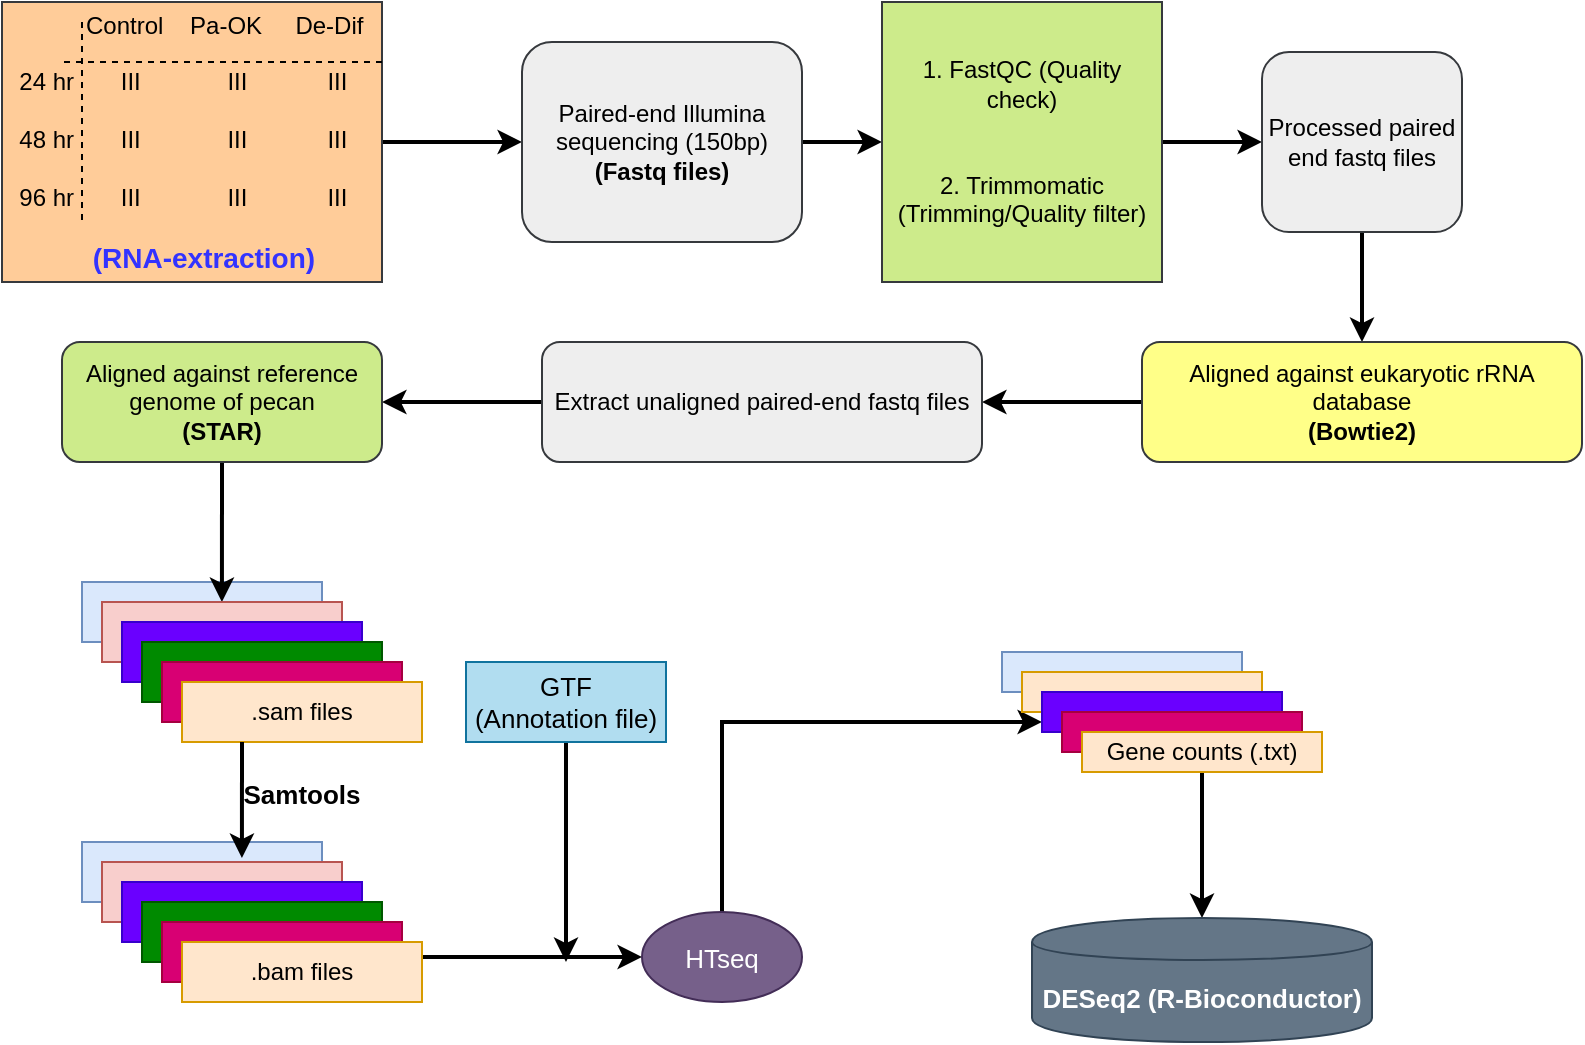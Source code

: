 <mxfile version="12.9.14" type="github">
  <diagram id="3HDFvIetTPBBvEMZclZ0" name="Page-1">
    <mxGraphModel dx="1809" dy="2660" grid="1" gridSize="10" guides="1" tooltips="1" connect="1" arrows="1" fold="1" page="1" pageScale="1" pageWidth="850" pageHeight="1100" math="0" shadow="0">
      <root>
        <mxCell id="0" />
        <mxCell id="1" parent="0" />
        <mxCell id="MbkeHWpkh6mdkT8xZG1D-29" value="" style="rounded=0;whiteSpace=wrap;html=1;align=center;fillColor=#dae8fc;strokeColor=#6c8ebf;" vertex="1" parent="1">
          <mxGeometry x="-780" y="-1840" width="120" height="30" as="geometry" />
        </mxCell>
        <mxCell id="MbkeHWpkh6mdkT8xZG1D-5" style="edgeStyle=orthogonalEdgeStyle;rounded=0;orthogonalLoop=1;jettySize=auto;html=1;exitX=1;exitY=0.5;exitDx=0;exitDy=0;entryX=0;entryY=0.5;entryDx=0;entryDy=0;strokeColor=#000000;strokeWidth=2;" edge="1" parent="1" source="ArJFxkqIO9tiFq1VX1RK-9" target="MbkeHWpkh6mdkT8xZG1D-1">
          <mxGeometry relative="1" as="geometry" />
        </mxCell>
        <mxCell id="ArJFxkqIO9tiFq1VX1RK-9" value="&amp;nbsp; &amp;nbsp; &amp;nbsp; &amp;nbsp; &amp;nbsp; &amp;nbsp; Control&amp;nbsp; &amp;nbsp; Pa-OK&amp;nbsp; &amp;nbsp; &amp;nbsp;De-Dif&lt;br&gt;&lt;br&gt;&amp;nbsp; 24 hr&amp;nbsp; &amp;nbsp; &amp;nbsp; &amp;nbsp;III&amp;nbsp; &amp;nbsp; &amp;nbsp; &amp;nbsp; &amp;nbsp; &amp;nbsp; &amp;nbsp;III&amp;nbsp; &amp;nbsp; &amp;nbsp; &amp;nbsp; &amp;nbsp; &amp;nbsp; III&lt;br&gt;&lt;br&gt;&amp;nbsp; 48 hr&amp;nbsp; &amp;nbsp; &amp;nbsp; &amp;nbsp;III&amp;nbsp; &amp;nbsp; &amp;nbsp; &amp;nbsp; &amp;nbsp; &amp;nbsp; &amp;nbsp;III&amp;nbsp; &amp;nbsp; &amp;nbsp; &amp;nbsp; &amp;nbsp; &amp;nbsp; III&lt;br&gt;&lt;br&gt;&amp;nbsp; 96 hr&amp;nbsp; &amp;nbsp; &amp;nbsp; &amp;nbsp;III&amp;nbsp; &amp;nbsp; &amp;nbsp; &amp;nbsp; &amp;nbsp; &amp;nbsp; &amp;nbsp;III&amp;nbsp; &amp;nbsp; &amp;nbsp; &amp;nbsp; &amp;nbsp; &amp;nbsp; III&lt;br&gt;&lt;br&gt;&amp;nbsp; &amp;nbsp; &amp;nbsp; &amp;nbsp; &amp;nbsp; &amp;nbsp; &amp;nbsp;&lt;b&gt;&lt;font style=&quot;font-size: 14px&quot; color=&quot;#3333ff&quot;&gt;(RNA-extraction)&lt;/font&gt;&lt;/b&gt;" style="rounded=0;whiteSpace=wrap;html=1;align=left;fillColor=#ffcc99;strokeColor=#36393d;" parent="1" vertex="1">
          <mxGeometry x="-820" y="-2130" width="190" height="140" as="geometry" />
        </mxCell>
        <mxCell id="ArJFxkqIO9tiFq1VX1RK-10" value="" style="endArrow=none;html=1;strokeColor=#000000;dashed=1;" parent="1" edge="1">
          <mxGeometry width="50" height="50" relative="1" as="geometry">
            <mxPoint x="-789" y="-2100" as="sourcePoint" />
            <mxPoint x="-629" y="-2100" as="targetPoint" />
          </mxGeometry>
        </mxCell>
        <mxCell id="ArJFxkqIO9tiFq1VX1RK-11" value="" style="endArrow=none;html=1;strokeColor=#000000;dashed=1;" parent="1" edge="1">
          <mxGeometry width="50" height="50" relative="1" as="geometry">
            <mxPoint x="-780" y="-2120" as="sourcePoint" />
            <mxPoint x="-780" y="-2020" as="targetPoint" />
          </mxGeometry>
        </mxCell>
        <mxCell id="MbkeHWpkh6mdkT8xZG1D-7" value="" style="edgeStyle=orthogonalEdgeStyle;rounded=0;orthogonalLoop=1;jettySize=auto;html=1;strokeColor=#000000;strokeWidth=2;" edge="1" parent="1" source="MbkeHWpkh6mdkT8xZG1D-1" target="MbkeHWpkh6mdkT8xZG1D-6">
          <mxGeometry relative="1" as="geometry" />
        </mxCell>
        <mxCell id="MbkeHWpkh6mdkT8xZG1D-1" value="Paired-end Illumina sequencing (150bp)&lt;br&gt;&lt;b&gt;(Fastq files)&lt;/b&gt;" style="rounded=1;whiteSpace=wrap;html=1;fillColor=#eeeeee;strokeColor=#36393d;" vertex="1" parent="1">
          <mxGeometry x="-560" y="-2110" width="140" height="100" as="geometry" />
        </mxCell>
        <mxCell id="MbkeHWpkh6mdkT8xZG1D-11" value="" style="edgeStyle=orthogonalEdgeStyle;rounded=0;orthogonalLoop=1;jettySize=auto;html=1;strokeColor=#000000;strokeWidth=2;" edge="1" parent="1" source="MbkeHWpkh6mdkT8xZG1D-6" target="MbkeHWpkh6mdkT8xZG1D-10">
          <mxGeometry relative="1" as="geometry" />
        </mxCell>
        <mxCell id="MbkeHWpkh6mdkT8xZG1D-6" value="1. FastQC (Quality check)&lt;br&gt;&lt;br&gt;&lt;br&gt;2. Trimmomatic (Trimming/Quality filter)" style="rounded=0;whiteSpace=wrap;html=1;fillColor=#cdeb8b;strokeColor=#36393d;align=center;" vertex="1" parent="1">
          <mxGeometry x="-380" y="-2130" width="140" height="140" as="geometry" />
        </mxCell>
        <mxCell id="MbkeHWpkh6mdkT8xZG1D-18" style="edgeStyle=orthogonalEdgeStyle;rounded=0;orthogonalLoop=1;jettySize=auto;html=1;entryX=0.5;entryY=0;entryDx=0;entryDy=0;strokeColor=#000000;strokeWidth=2;" edge="1" parent="1" source="MbkeHWpkh6mdkT8xZG1D-10" target="MbkeHWpkh6mdkT8xZG1D-12">
          <mxGeometry relative="1" as="geometry" />
        </mxCell>
        <mxCell id="MbkeHWpkh6mdkT8xZG1D-10" value="Processed paired end fastq files" style="rounded=1;whiteSpace=wrap;html=1;align=center;fillColor=#eeeeee;strokeColor=#36393d;" vertex="1" parent="1">
          <mxGeometry x="-190" y="-2105" width="100" height="90" as="geometry" />
        </mxCell>
        <mxCell id="MbkeHWpkh6mdkT8xZG1D-25" value="" style="edgeStyle=orthogonalEdgeStyle;rounded=0;orthogonalLoop=1;jettySize=auto;html=1;strokeColor=#000000;strokeWidth=2;" edge="1" parent="1" source="MbkeHWpkh6mdkT8xZG1D-12" target="MbkeHWpkh6mdkT8xZG1D-24">
          <mxGeometry relative="1" as="geometry" />
        </mxCell>
        <mxCell id="MbkeHWpkh6mdkT8xZG1D-12" value="Aligned against eukaryotic rRNA database&lt;br&gt;&lt;b&gt;(Bowtie2)&lt;/b&gt;" style="rounded=1;whiteSpace=wrap;html=1;align=center;fillColor=#ffff88;strokeColor=#36393d;" vertex="1" parent="1">
          <mxGeometry x="-250" y="-1960" width="220" height="60" as="geometry" />
        </mxCell>
        <mxCell id="MbkeHWpkh6mdkT8xZG1D-27" value="" style="edgeStyle=orthogonalEdgeStyle;rounded=0;orthogonalLoop=1;jettySize=auto;html=1;strokeColor=#000000;strokeWidth=2;" edge="1" parent="1" source="MbkeHWpkh6mdkT8xZG1D-24" target="MbkeHWpkh6mdkT8xZG1D-26">
          <mxGeometry relative="1" as="geometry" />
        </mxCell>
        <mxCell id="MbkeHWpkh6mdkT8xZG1D-24" value="Extract unaligned paired-end fastq files" style="rounded=1;whiteSpace=wrap;html=1;align=center;fillColor=#eeeeee;strokeColor=#36393d;" vertex="1" parent="1">
          <mxGeometry x="-550" y="-1960" width="220" height="60" as="geometry" />
        </mxCell>
        <mxCell id="MbkeHWpkh6mdkT8xZG1D-35" style="edgeStyle=orthogonalEdgeStyle;rounded=0;orthogonalLoop=1;jettySize=auto;html=1;exitX=0.5;exitY=1;exitDx=0;exitDy=0;entryX=0.583;entryY=0.333;entryDx=0;entryDy=0;entryPerimeter=0;strokeColor=#000000;strokeWidth=2;" edge="1" parent="1" source="MbkeHWpkh6mdkT8xZG1D-26" target="MbkeHWpkh6mdkT8xZG1D-29">
          <mxGeometry relative="1" as="geometry" />
        </mxCell>
        <mxCell id="MbkeHWpkh6mdkT8xZG1D-26" value="Aligned against reference genome of pecan&lt;br&gt;&lt;b&gt;(STAR)&lt;/b&gt;" style="rounded=1;whiteSpace=wrap;html=1;align=center;fillColor=#cdeb8b;strokeColor=#36393d;" vertex="1" parent="1">
          <mxGeometry x="-790" y="-1960" width="160" height="60" as="geometry" />
        </mxCell>
        <mxCell id="MbkeHWpkh6mdkT8xZG1D-30" value="" style="rounded=0;whiteSpace=wrap;html=1;align=center;fillColor=#f8cecc;strokeColor=#b85450;" vertex="1" parent="1">
          <mxGeometry x="-770" y="-1830" width="120" height="30" as="geometry" />
        </mxCell>
        <mxCell id="MbkeHWpkh6mdkT8xZG1D-31" value="" style="rounded=0;whiteSpace=wrap;html=1;align=center;fillColor=#6a00ff;strokeColor=#3700CC;fontColor=#ffffff;" vertex="1" parent="1">
          <mxGeometry x="-760" y="-1820" width="120" height="30" as="geometry" />
        </mxCell>
        <mxCell id="MbkeHWpkh6mdkT8xZG1D-32" value="" style="rounded=0;whiteSpace=wrap;html=1;align=center;fillColor=#008a00;strokeColor=#005700;fontColor=#ffffff;" vertex="1" parent="1">
          <mxGeometry x="-750" y="-1810" width="120" height="30" as="geometry" />
        </mxCell>
        <mxCell id="MbkeHWpkh6mdkT8xZG1D-33" value="" style="rounded=0;whiteSpace=wrap;html=1;align=center;fillColor=#d80073;strokeColor=#A50040;fontColor=#ffffff;" vertex="1" parent="1">
          <mxGeometry x="-740" y="-1800" width="120" height="30" as="geometry" />
        </mxCell>
        <mxCell id="MbkeHWpkh6mdkT8xZG1D-34" value=".sam files" style="rounded=0;whiteSpace=wrap;html=1;align=center;fillColor=#ffe6cc;strokeColor=#d79b00;" vertex="1" parent="1">
          <mxGeometry x="-730" y="-1790" width="120" height="30" as="geometry" />
        </mxCell>
        <mxCell id="MbkeHWpkh6mdkT8xZG1D-36" value="" style="rounded=0;whiteSpace=wrap;html=1;align=center;fillColor=#dae8fc;strokeColor=#6c8ebf;" vertex="1" parent="1">
          <mxGeometry x="-780" y="-1710" width="120" height="30" as="geometry" />
        </mxCell>
        <mxCell id="MbkeHWpkh6mdkT8xZG1D-37" value="" style="rounded=0;whiteSpace=wrap;html=1;align=center;fillColor=#f8cecc;strokeColor=#b85450;" vertex="1" parent="1">
          <mxGeometry x="-770" y="-1700" width="120" height="30" as="geometry" />
        </mxCell>
        <mxCell id="MbkeHWpkh6mdkT8xZG1D-38" value="" style="rounded=0;whiteSpace=wrap;html=1;align=center;fillColor=#6a00ff;strokeColor=#3700CC;fontColor=#ffffff;" vertex="1" parent="1">
          <mxGeometry x="-760" y="-1690" width="120" height="30" as="geometry" />
        </mxCell>
        <mxCell id="MbkeHWpkh6mdkT8xZG1D-39" value="" style="rounded=0;whiteSpace=wrap;html=1;align=center;fillColor=#008a00;strokeColor=#005700;fontColor=#ffffff;" vertex="1" parent="1">
          <mxGeometry x="-750" y="-1680" width="120" height="30" as="geometry" />
        </mxCell>
        <mxCell id="MbkeHWpkh6mdkT8xZG1D-40" value="" style="rounded=0;whiteSpace=wrap;html=1;align=center;fillColor=#d80073;strokeColor=#A50040;fontColor=#ffffff;" vertex="1" parent="1">
          <mxGeometry x="-740" y="-1670" width="120" height="30" as="geometry" />
        </mxCell>
        <mxCell id="MbkeHWpkh6mdkT8xZG1D-53" style="edgeStyle=orthogonalEdgeStyle;rounded=0;orthogonalLoop=1;jettySize=auto;html=1;exitX=1;exitY=0.25;exitDx=0;exitDy=0;entryX=0;entryY=0.5;entryDx=0;entryDy=0;strokeColor=#000000;strokeWidth=2;fontSize=13;" edge="1" parent="1" source="MbkeHWpkh6mdkT8xZG1D-41" target="MbkeHWpkh6mdkT8xZG1D-46">
          <mxGeometry relative="1" as="geometry" />
        </mxCell>
        <mxCell id="MbkeHWpkh6mdkT8xZG1D-41" value=".bam files" style="rounded=0;whiteSpace=wrap;html=1;align=center;fillColor=#ffe6cc;strokeColor=#d79b00;" vertex="1" parent="1">
          <mxGeometry x="-730" y="-1660" width="120" height="30" as="geometry" />
        </mxCell>
        <mxCell id="MbkeHWpkh6mdkT8xZG1D-42" style="edgeStyle=orthogonalEdgeStyle;rounded=0;orthogonalLoop=1;jettySize=auto;html=1;exitX=0.25;exitY=1;exitDx=0;exitDy=0;entryX=0.583;entryY=-0.067;entryDx=0;entryDy=0;entryPerimeter=0;strokeColor=#000000;strokeWidth=2;" edge="1" parent="1" source="MbkeHWpkh6mdkT8xZG1D-34" target="MbkeHWpkh6mdkT8xZG1D-37">
          <mxGeometry relative="1" as="geometry" />
        </mxCell>
        <mxCell id="MbkeHWpkh6mdkT8xZG1D-43" value="Samtools" style="text;html=1;strokeColor=none;fillColor=none;align=center;verticalAlign=middle;whiteSpace=wrap;rounded=0;fontStyle=1;fontSize=13;" vertex="1" parent="1">
          <mxGeometry x="-690" y="-1744" width="40" height="20" as="geometry" />
        </mxCell>
        <mxCell id="MbkeHWpkh6mdkT8xZG1D-55" style="edgeStyle=orthogonalEdgeStyle;rounded=0;orthogonalLoop=1;jettySize=auto;html=1;exitX=0.5;exitY=1;exitDx=0;exitDy=0;strokeColor=#000000;strokeWidth=2;fontSize=13;" edge="1" parent="1" source="MbkeHWpkh6mdkT8xZG1D-45">
          <mxGeometry relative="1" as="geometry">
            <mxPoint x="-538" y="-1650" as="targetPoint" />
          </mxGeometry>
        </mxCell>
        <mxCell id="MbkeHWpkh6mdkT8xZG1D-45" value="GTF &lt;br&gt;(Annotation file)" style="rounded=0;whiteSpace=wrap;html=1;fontSize=13;align=center;fillColor=#b1ddf0;strokeColor=#10739e;" vertex="1" parent="1">
          <mxGeometry x="-588" y="-1800" width="100" height="40" as="geometry" />
        </mxCell>
        <mxCell id="MbkeHWpkh6mdkT8xZG1D-63" style="edgeStyle=orthogonalEdgeStyle;rounded=0;orthogonalLoop=1;jettySize=auto;html=1;exitX=0.5;exitY=0;exitDx=0;exitDy=0;entryX=0;entryY=0.75;entryDx=0;entryDy=0;strokeColor=#000000;strokeWidth=2;fontSize=13;" edge="1" parent="1" source="MbkeHWpkh6mdkT8xZG1D-46" target="MbkeHWpkh6mdkT8xZG1D-58">
          <mxGeometry relative="1" as="geometry" />
        </mxCell>
        <mxCell id="MbkeHWpkh6mdkT8xZG1D-46" value="HTseq" style="ellipse;whiteSpace=wrap;html=1;fontSize=13;align=center;fillColor=#76608a;strokeColor=#432D57;fontColor=#ffffff;" vertex="1" parent="1">
          <mxGeometry x="-500" y="-1675" width="80" height="45" as="geometry" />
        </mxCell>
        <mxCell id="MbkeHWpkh6mdkT8xZG1D-56" value="" style="rounded=0;whiteSpace=wrap;html=1;align=center;fillColor=#dae8fc;strokeColor=#6c8ebf;" vertex="1" parent="1">
          <mxGeometry x="-320" y="-1805" width="120" height="20" as="geometry" />
        </mxCell>
        <mxCell id="MbkeHWpkh6mdkT8xZG1D-57" value="" style="rounded=0;whiteSpace=wrap;html=1;align=center;fillColor=#ffe6cc;strokeColor=#d79b00;" vertex="1" parent="1">
          <mxGeometry x="-310" y="-1795" width="120" height="20" as="geometry" />
        </mxCell>
        <mxCell id="MbkeHWpkh6mdkT8xZG1D-58" value="" style="rounded=0;whiteSpace=wrap;html=1;align=center;fillColor=#6a00ff;strokeColor=#3700CC;fontColor=#ffffff;" vertex="1" parent="1">
          <mxGeometry x="-300" y="-1785" width="120" height="20" as="geometry" />
        </mxCell>
        <mxCell id="MbkeHWpkh6mdkT8xZG1D-59" value="" style="rounded=0;whiteSpace=wrap;html=1;align=center;fillColor=#d80073;strokeColor=#A50040;fontColor=#ffffff;" vertex="1" parent="1">
          <mxGeometry x="-290" y="-1775" width="120" height="20" as="geometry" />
        </mxCell>
        <mxCell id="MbkeHWpkh6mdkT8xZG1D-65" style="edgeStyle=orthogonalEdgeStyle;rounded=0;orthogonalLoop=1;jettySize=auto;html=1;exitX=0.5;exitY=1;exitDx=0;exitDy=0;strokeColor=#000000;strokeWidth=2;fontSize=13;" edge="1" parent="1" source="MbkeHWpkh6mdkT8xZG1D-60" target="MbkeHWpkh6mdkT8xZG1D-64">
          <mxGeometry relative="1" as="geometry" />
        </mxCell>
        <mxCell id="MbkeHWpkh6mdkT8xZG1D-60" value="Gene counts (.txt)" style="rounded=0;whiteSpace=wrap;html=1;align=center;fillColor=#ffe6cc;strokeColor=#d79b00;" vertex="1" parent="1">
          <mxGeometry x="-280" y="-1765" width="120" height="20" as="geometry" />
        </mxCell>
        <mxCell id="MbkeHWpkh6mdkT8xZG1D-64" value="DESeq2 (R-Bioconductor)" style="shape=cylinder;whiteSpace=wrap;html=1;boundedLbl=1;backgroundOutline=1;fontSize=13;align=center;fillColor=#647687;strokeColor=#314354;fontColor=#ffffff;fontStyle=1" vertex="1" parent="1">
          <mxGeometry x="-305" y="-1672" width="170" height="62" as="geometry" />
        </mxCell>
      </root>
    </mxGraphModel>
  </diagram>
</mxfile>
